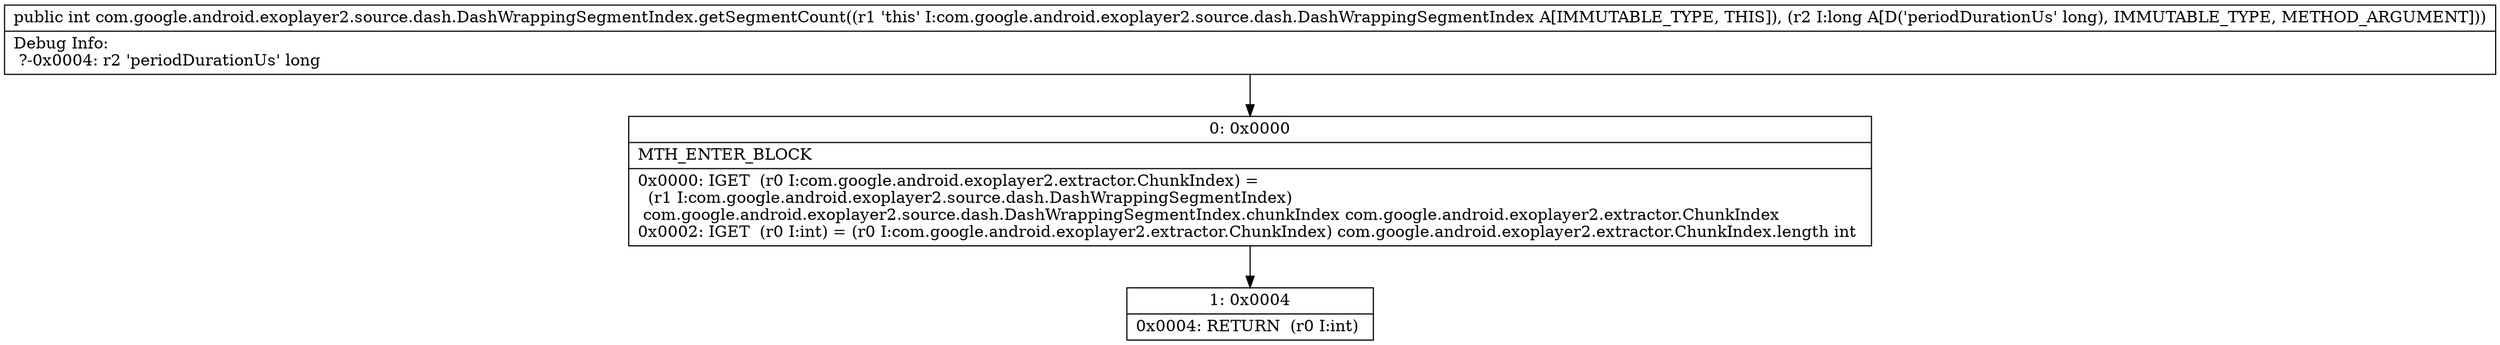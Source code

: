 digraph "CFG forcom.google.android.exoplayer2.source.dash.DashWrappingSegmentIndex.getSegmentCount(J)I" {
Node_0 [shape=record,label="{0\:\ 0x0000|MTH_ENTER_BLOCK\l|0x0000: IGET  (r0 I:com.google.android.exoplayer2.extractor.ChunkIndex) = \l  (r1 I:com.google.android.exoplayer2.source.dash.DashWrappingSegmentIndex)\l com.google.android.exoplayer2.source.dash.DashWrappingSegmentIndex.chunkIndex com.google.android.exoplayer2.extractor.ChunkIndex \l0x0002: IGET  (r0 I:int) = (r0 I:com.google.android.exoplayer2.extractor.ChunkIndex) com.google.android.exoplayer2.extractor.ChunkIndex.length int \l}"];
Node_1 [shape=record,label="{1\:\ 0x0004|0x0004: RETURN  (r0 I:int) \l}"];
MethodNode[shape=record,label="{public int com.google.android.exoplayer2.source.dash.DashWrappingSegmentIndex.getSegmentCount((r1 'this' I:com.google.android.exoplayer2.source.dash.DashWrappingSegmentIndex A[IMMUTABLE_TYPE, THIS]), (r2 I:long A[D('periodDurationUs' long), IMMUTABLE_TYPE, METHOD_ARGUMENT]))  | Debug Info:\l  ?\-0x0004: r2 'periodDurationUs' long\l}"];
MethodNode -> Node_0;
Node_0 -> Node_1;
}

